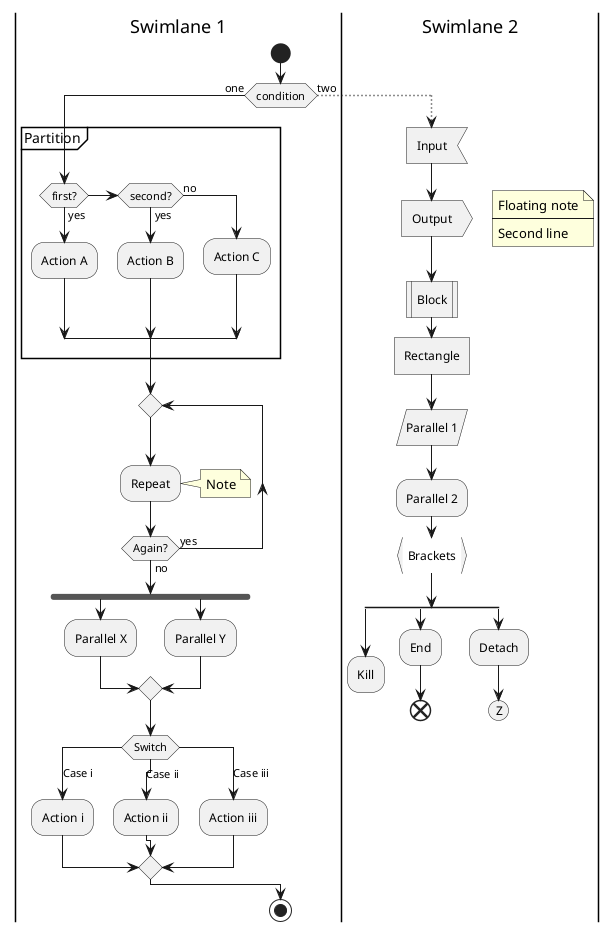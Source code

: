 @startuml
|Swimlane 1|
start

  if (condition) then (one)
  partition "Partition" {
    if (first?) then (yes)
      :Action A;
    elseif (second?) then (yes)
      :Action B;
    else (no)
      :Action C;
    endif
  }
  
  repeat
    :Repeat;
    note right: Note
  repeat while (Again?) is (yes) not (no)

  fork
    :Parallel X;
  fork again
    :Parallel Y;
  end merge
  
  switch (Switch)
  case (Case i)
    :Action i;
  case (Case ii)
    :Action ii;
  case (Case iii)
    :Action iii;
  endswitch

else (two)
  -[dotted]->

  |Swimlane 2|
  :Input<
  :Output>
  floating note right
    Floating note
    ----
    Second line
  end note
  
  :Block|
  :Rectangle]
  :Parallel 1/
  :Parallel 2\\
  :Brackets}

  split
    :Kill;
    kill
  split again
    :End;
    end;
  split again
    :Detach;
    (Z)
    detach
  end split
endif

|Swimlane 1|  

stop
@enduml
